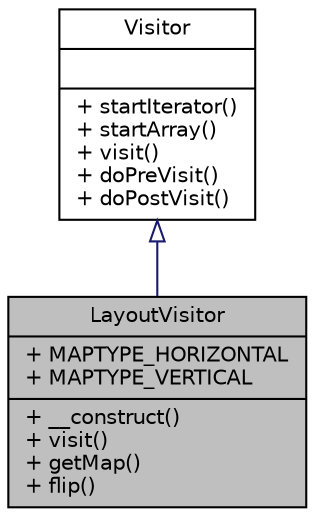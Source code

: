 digraph "LayoutVisitor"
{
  edge [fontname="Helvetica",fontsize="10",labelfontname="Helvetica",labelfontsize="10"];
  node [fontname="Helvetica",fontsize="10",shape=record];
  Node0 [label="{LayoutVisitor\n|+ MAPTYPE_HORIZONTAL\l+ MAPTYPE_VERTICAL\l|+ __construct()\l+ visit()\l+ getMap()\l+ flip()\l}",height=0.2,width=0.4,color="black", fillcolor="grey75", style="filled", fontcolor="black"];
  Node1 -> Node0 [dir="back",color="midnightblue",fontsize="10",style="solid",arrowtail="onormal",fontname="Helvetica"];
  Node1 [label="{Visitor\n||+ startIterator()\l+ startArray()\l+ visit()\l+ doPreVisit()\l+ doPostVisit()\l}",height=0.2,width=0.4,color="black", fillcolor="white", style="filled",URL="$classwcmf_1_1lib_1_1model_1_1visitor_1_1_visitor.html",tooltip="Visitor is used to extend an object&#39;s functionality by not extending its interface. "];
}
